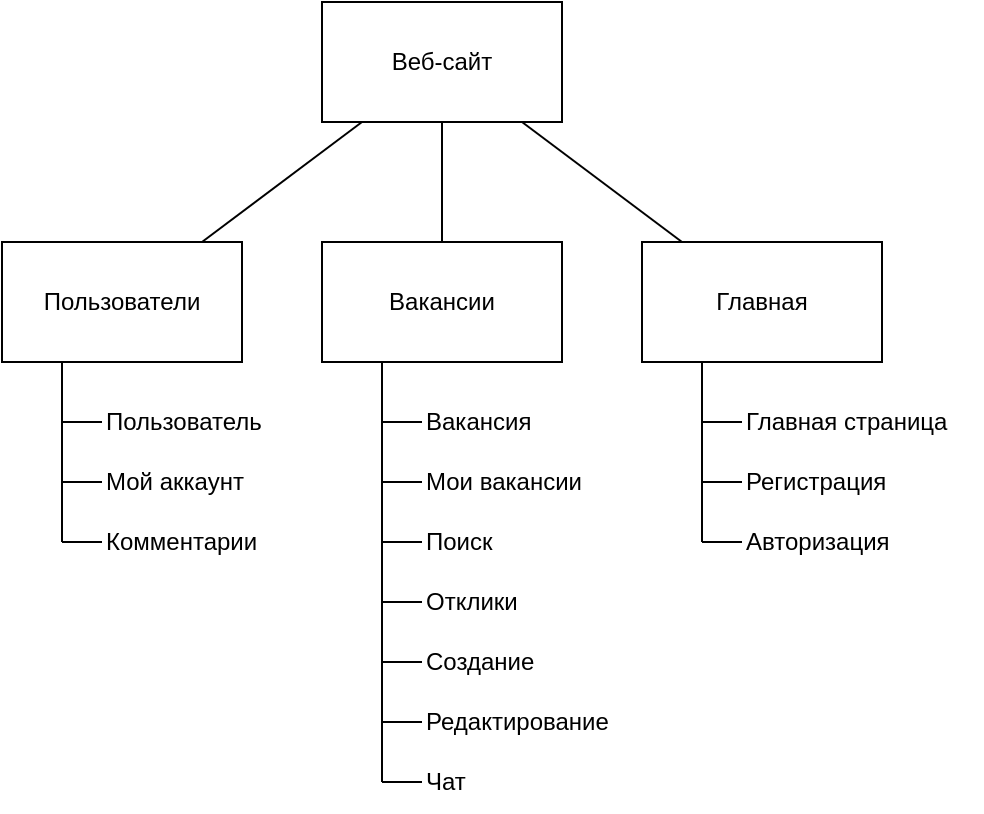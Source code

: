 <mxfile>
    <diagram id="B1wAciPKWLfnLHpabV2S" name="Page-1">
        <mxGraphModel dx="1118" dy="866" grid="1" gridSize="10" guides="1" tooltips="1" connect="1" arrows="1" fold="1" page="1" pageScale="1" pageWidth="827" pageHeight="1169" math="0" shadow="0">
            <root>
                <mxCell id="0"/>
                <mxCell id="1" parent="0"/>
                <mxCell id="2" value="Веб-сайт" style="rounded=0;whiteSpace=wrap;html=1;" vertex="1" parent="1">
                    <mxGeometry x="329" y="120" width="120" height="60" as="geometry"/>
                </mxCell>
                <mxCell id="3" value="Пользователи" style="rounded=0;whiteSpace=wrap;html=1;" vertex="1" parent="1">
                    <mxGeometry x="169" y="240" width="120" height="60" as="geometry"/>
                </mxCell>
                <mxCell id="5" value="" style="endArrow=none;html=1;entryX=0.25;entryY=1;entryDx=0;entryDy=0;" edge="1" parent="1" target="3">
                    <mxGeometry width="50" height="50" relative="1" as="geometry">
                        <mxPoint x="199" y="390" as="sourcePoint"/>
                        <mxPoint x="229" y="350" as="targetPoint"/>
                    </mxGeometry>
                </mxCell>
                <mxCell id="7" value="" style="endArrow=none;html=1;" edge="1" parent="1">
                    <mxGeometry width="50" height="50" relative="1" as="geometry">
                        <mxPoint x="199" y="330" as="sourcePoint"/>
                        <mxPoint x="219" y="330" as="targetPoint"/>
                    </mxGeometry>
                </mxCell>
                <mxCell id="8" value="Пользователь" style="text;html=1;align=left;verticalAlign=middle;resizable=0;points=[];autosize=1;strokeColor=none;fillColor=none;" vertex="1" parent="1">
                    <mxGeometry x="219" y="315" width="100" height="30" as="geometry"/>
                </mxCell>
                <mxCell id="13" value="" style="endArrow=none;html=1;" edge="1" parent="1">
                    <mxGeometry width="50" height="50" relative="1" as="geometry">
                        <mxPoint x="199" y="360" as="sourcePoint"/>
                        <mxPoint x="219" y="360" as="targetPoint"/>
                    </mxGeometry>
                </mxCell>
                <mxCell id="14" value="Мой аккаунт" style="text;html=1;align=left;verticalAlign=middle;resizable=0;points=[];autosize=1;strokeColor=none;fillColor=none;" vertex="1" parent="1">
                    <mxGeometry x="219" y="345" width="90" height="30" as="geometry"/>
                </mxCell>
                <mxCell id="17" value="" style="endArrow=none;html=1;" edge="1" parent="1">
                    <mxGeometry width="50" height="50" relative="1" as="geometry">
                        <mxPoint x="199" y="390" as="sourcePoint"/>
                        <mxPoint x="219" y="390" as="targetPoint"/>
                    </mxGeometry>
                </mxCell>
                <mxCell id="18" value="Комментарии" style="text;html=1;align=left;verticalAlign=middle;resizable=0;points=[];autosize=1;strokeColor=none;fillColor=none;" vertex="1" parent="1">
                    <mxGeometry x="219" y="375" width="100" height="30" as="geometry"/>
                </mxCell>
                <mxCell id="19" value="Вакансии" style="rounded=0;whiteSpace=wrap;html=1;" vertex="1" parent="1">
                    <mxGeometry x="329" y="240" width="120" height="60" as="geometry"/>
                </mxCell>
                <mxCell id="20" value="" style="endArrow=none;html=1;entryX=0.25;entryY=1;entryDx=0;entryDy=0;" edge="1" parent="1" target="19">
                    <mxGeometry width="50" height="50" relative="1" as="geometry">
                        <mxPoint x="359" y="510" as="sourcePoint"/>
                        <mxPoint x="389" y="350" as="targetPoint"/>
                    </mxGeometry>
                </mxCell>
                <mxCell id="21" value="" style="endArrow=none;html=1;" edge="1" parent="1">
                    <mxGeometry width="50" height="50" relative="1" as="geometry">
                        <mxPoint x="359" y="330" as="sourcePoint"/>
                        <mxPoint x="379" y="330" as="targetPoint"/>
                    </mxGeometry>
                </mxCell>
                <mxCell id="22" value="Вакансия" style="text;html=1;align=left;verticalAlign=middle;resizable=0;points=[];autosize=1;strokeColor=none;fillColor=none;" vertex="1" parent="1">
                    <mxGeometry x="379" y="315" width="80" height="30" as="geometry"/>
                </mxCell>
                <mxCell id="23" value="" style="endArrow=none;html=1;" edge="1" parent="1">
                    <mxGeometry width="50" height="50" relative="1" as="geometry">
                        <mxPoint x="359" y="360" as="sourcePoint"/>
                        <mxPoint x="379" y="360" as="targetPoint"/>
                    </mxGeometry>
                </mxCell>
                <mxCell id="24" value="Мои вакансии" style="text;html=1;align=left;verticalAlign=middle;resizable=0;points=[];autosize=1;strokeColor=none;fillColor=none;" vertex="1" parent="1">
                    <mxGeometry x="379" y="345" width="100" height="30" as="geometry"/>
                </mxCell>
                <mxCell id="25" value="" style="endArrow=none;html=1;" edge="1" parent="1">
                    <mxGeometry width="50" height="50" relative="1" as="geometry">
                        <mxPoint x="359" y="390" as="sourcePoint"/>
                        <mxPoint x="379" y="390" as="targetPoint"/>
                    </mxGeometry>
                </mxCell>
                <mxCell id="26" value="Поиск" style="text;html=1;align=left;verticalAlign=middle;resizable=0;points=[];autosize=1;strokeColor=none;fillColor=none;" vertex="1" parent="1">
                    <mxGeometry x="379" y="375" width="60" height="30" as="geometry"/>
                </mxCell>
                <mxCell id="35" value="" style="endArrow=none;html=1;" edge="1" parent="1">
                    <mxGeometry width="50" height="50" relative="1" as="geometry">
                        <mxPoint x="359" y="420" as="sourcePoint"/>
                        <mxPoint x="379" y="420" as="targetPoint"/>
                    </mxGeometry>
                </mxCell>
                <mxCell id="36" value="Отклики" style="text;html=1;align=left;verticalAlign=middle;resizable=0;points=[];autosize=1;strokeColor=none;fillColor=none;" vertex="1" parent="1">
                    <mxGeometry x="379" y="405" width="70" height="30" as="geometry"/>
                </mxCell>
                <mxCell id="37" value="" style="endArrow=none;html=1;" edge="1" parent="1">
                    <mxGeometry width="50" height="50" relative="1" as="geometry">
                        <mxPoint x="359" y="449.94" as="sourcePoint"/>
                        <mxPoint x="379" y="449.94" as="targetPoint"/>
                    </mxGeometry>
                </mxCell>
                <mxCell id="38" value="Создание" style="text;html=1;align=left;verticalAlign=middle;resizable=0;points=[];autosize=1;strokeColor=none;fillColor=none;" vertex="1" parent="1">
                    <mxGeometry x="379" y="435" width="80" height="30" as="geometry"/>
                </mxCell>
                <mxCell id="39" value="" style="endArrow=none;html=1;" edge="1" parent="1">
                    <mxGeometry width="50" height="50" relative="1" as="geometry">
                        <mxPoint x="359" y="480" as="sourcePoint"/>
                        <mxPoint x="379" y="480" as="targetPoint"/>
                    </mxGeometry>
                </mxCell>
                <mxCell id="40" value="Редактирование" style="text;html=1;align=left;verticalAlign=middle;resizable=0;points=[];autosize=1;strokeColor=none;fillColor=none;" vertex="1" parent="1">
                    <mxGeometry x="379" y="465" width="110" height="30" as="geometry"/>
                </mxCell>
                <mxCell id="41" value="" style="endArrow=none;html=1;" edge="1" parent="1">
                    <mxGeometry width="50" height="50" relative="1" as="geometry">
                        <mxPoint x="359" y="510" as="sourcePoint"/>
                        <mxPoint x="379" y="510" as="targetPoint"/>
                    </mxGeometry>
                </mxCell>
                <mxCell id="42" value="Чат" style="text;html=1;align=left;verticalAlign=middle;resizable=0;points=[];autosize=1;strokeColor=none;fillColor=none;" vertex="1" parent="1">
                    <mxGeometry x="379" y="495" width="40" height="30" as="geometry"/>
                </mxCell>
                <mxCell id="43" value="Главная" style="rounded=0;whiteSpace=wrap;html=1;" vertex="1" parent="1">
                    <mxGeometry x="489" y="240" width="120" height="60" as="geometry"/>
                </mxCell>
                <mxCell id="44" value="" style="endArrow=none;html=1;entryX=0.25;entryY=1;entryDx=0;entryDy=0;" edge="1" parent="1">
                    <mxGeometry width="50" height="50" relative="1" as="geometry">
                        <mxPoint x="519" y="390" as="sourcePoint"/>
                        <mxPoint x="519" y="300" as="targetPoint"/>
                    </mxGeometry>
                </mxCell>
                <mxCell id="45" value="" style="endArrow=none;html=1;" edge="1" parent="1">
                    <mxGeometry width="50" height="50" relative="1" as="geometry">
                        <mxPoint x="519" y="330" as="sourcePoint"/>
                        <mxPoint x="539" y="330" as="targetPoint"/>
                    </mxGeometry>
                </mxCell>
                <mxCell id="46" value="Главная страница" style="text;html=1;align=left;verticalAlign=middle;resizable=0;points=[];autosize=1;strokeColor=none;fillColor=none;" vertex="1" parent="1">
                    <mxGeometry x="539" y="315" width="120" height="30" as="geometry"/>
                </mxCell>
                <mxCell id="47" value="" style="endArrow=none;html=1;" edge="1" parent="1">
                    <mxGeometry width="50" height="50" relative="1" as="geometry">
                        <mxPoint x="519" y="360" as="sourcePoint"/>
                        <mxPoint x="539" y="360" as="targetPoint"/>
                    </mxGeometry>
                </mxCell>
                <mxCell id="48" value="Регистрация" style="text;html=1;align=left;verticalAlign=middle;resizable=0;points=[];autosize=1;strokeColor=none;fillColor=none;" vertex="1" parent="1">
                    <mxGeometry x="539" y="345" width="90" height="30" as="geometry"/>
                </mxCell>
                <mxCell id="49" value="" style="endArrow=none;html=1;" edge="1" parent="1">
                    <mxGeometry width="50" height="50" relative="1" as="geometry">
                        <mxPoint x="519" y="390" as="sourcePoint"/>
                        <mxPoint x="539" y="390" as="targetPoint"/>
                    </mxGeometry>
                </mxCell>
                <mxCell id="50" value="Авторизация" style="text;html=1;align=left;verticalAlign=middle;resizable=0;points=[];autosize=1;strokeColor=none;fillColor=none;" vertex="1" parent="1">
                    <mxGeometry x="539" y="375" width="100" height="30" as="geometry"/>
                </mxCell>
                <mxCell id="51" value="" style="endArrow=none;html=1;" edge="1" parent="1" source="3" target="2">
                    <mxGeometry width="50" height="50" relative="1" as="geometry">
                        <mxPoint x="239" y="200" as="sourcePoint"/>
                        <mxPoint x="289" y="150" as="targetPoint"/>
                    </mxGeometry>
                </mxCell>
                <mxCell id="52" value="" style="endArrow=none;html=1;" edge="1" parent="1" source="43" target="2">
                    <mxGeometry width="50" height="50" relative="1" as="geometry">
                        <mxPoint x="529" y="170" as="sourcePoint"/>
                        <mxPoint x="579" y="120" as="targetPoint"/>
                    </mxGeometry>
                </mxCell>
                <mxCell id="53" value="" style="endArrow=none;html=1;" edge="1" parent="1" source="19" target="2">
                    <mxGeometry width="50" height="50" relative="1" as="geometry">
                        <mxPoint x="209" y="170" as="sourcePoint"/>
                        <mxPoint x="259" y="120" as="targetPoint"/>
                    </mxGeometry>
                </mxCell>
            </root>
        </mxGraphModel>
    </diagram>
</mxfile>